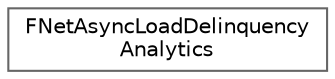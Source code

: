 digraph "Graphical Class Hierarchy"
{
 // INTERACTIVE_SVG=YES
 // LATEX_PDF_SIZE
  bgcolor="transparent";
  edge [fontname=Helvetica,fontsize=10,labelfontname=Helvetica,labelfontsize=10];
  node [fontname=Helvetica,fontsize=10,shape=box,height=0.2,width=0.4];
  rankdir="LR";
  Node0 [id="Node000000",label="FNetAsyncLoadDelinquency\lAnalytics",height=0.2,width=0.4,color="grey40", fillcolor="white", style="filled",URL="$d2/dc0/structFNetAsyncLoadDelinquencyAnalytics.html",tooltip="Tracks data related specific to a NetDriver that can can result in prolonged periods of apparent netw..."];
}
